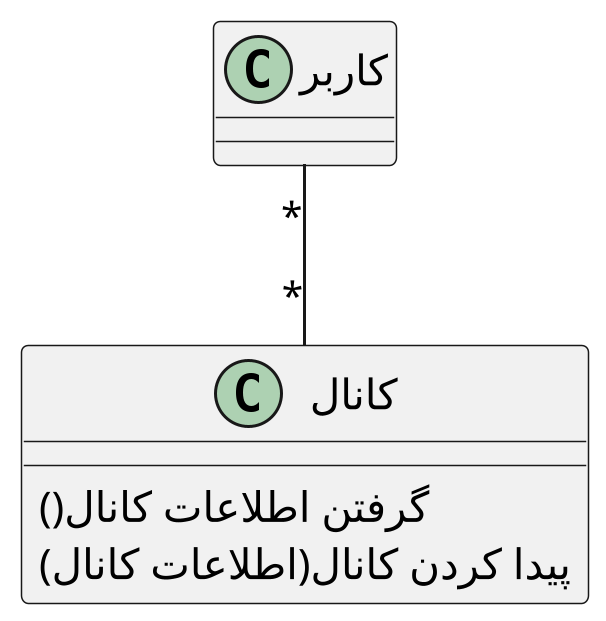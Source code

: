 @startuml search_chanel

scale 3
skinparam DefaultFontName B Nazanin


class "کاربر" as user {
}

class "کانال" as chanel {
    گرفتن اطلاعات کانال()
    پیدا کردن کانال(اطلاعات کانال)
}

user "*" -- "*" chanel

@enduml
